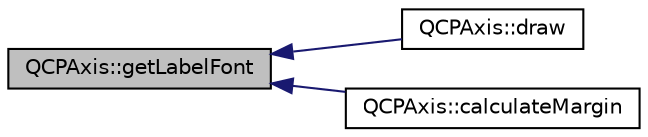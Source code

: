 digraph "QCPAxis::getLabelFont"
{
  edge [fontname="Helvetica",fontsize="10",labelfontname="Helvetica",labelfontsize="10"];
  node [fontname="Helvetica",fontsize="10",shape=record];
  rankdir="LR";
  Node270 [label="QCPAxis::getLabelFont",height=0.2,width=0.4,color="black", fillcolor="grey75", style="filled", fontcolor="black"];
  Node270 -> Node271 [dir="back",color="midnightblue",fontsize="10",style="solid",fontname="Helvetica"];
  Node271 [label="QCPAxis::draw",height=0.2,width=0.4,color="black", fillcolor="white", style="filled",URL="$d2/deb/class_q_c_p_axis.html#a258b1e783eda5cd14ec5552c696a424e"];
  Node270 -> Node272 [dir="back",color="midnightblue",fontsize="10",style="solid",fontname="Helvetica"];
  Node272 [label="QCPAxis::calculateMargin",height=0.2,width=0.4,color="black", fillcolor="white", style="filled",URL="$d2/deb/class_q_c_p_axis.html#a47bdb0a55de6759489ee47665199aebb"];
}
